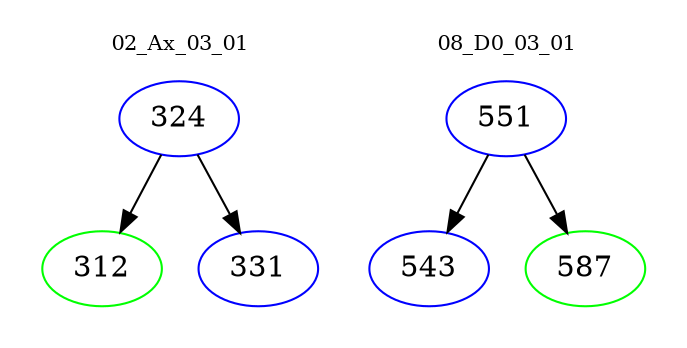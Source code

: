 digraph{
subgraph cluster_0 {
color = white
label = "02_Ax_03_01";
fontsize=10;
T0_324 [label="324", color="blue"]
T0_324 -> T0_312 [color="black"]
T0_312 [label="312", color="green"]
T0_324 -> T0_331 [color="black"]
T0_331 [label="331", color="blue"]
}
subgraph cluster_1 {
color = white
label = "08_D0_03_01";
fontsize=10;
T1_551 [label="551", color="blue"]
T1_551 -> T1_543 [color="black"]
T1_543 [label="543", color="blue"]
T1_551 -> T1_587 [color="black"]
T1_587 [label="587", color="green"]
}
}
